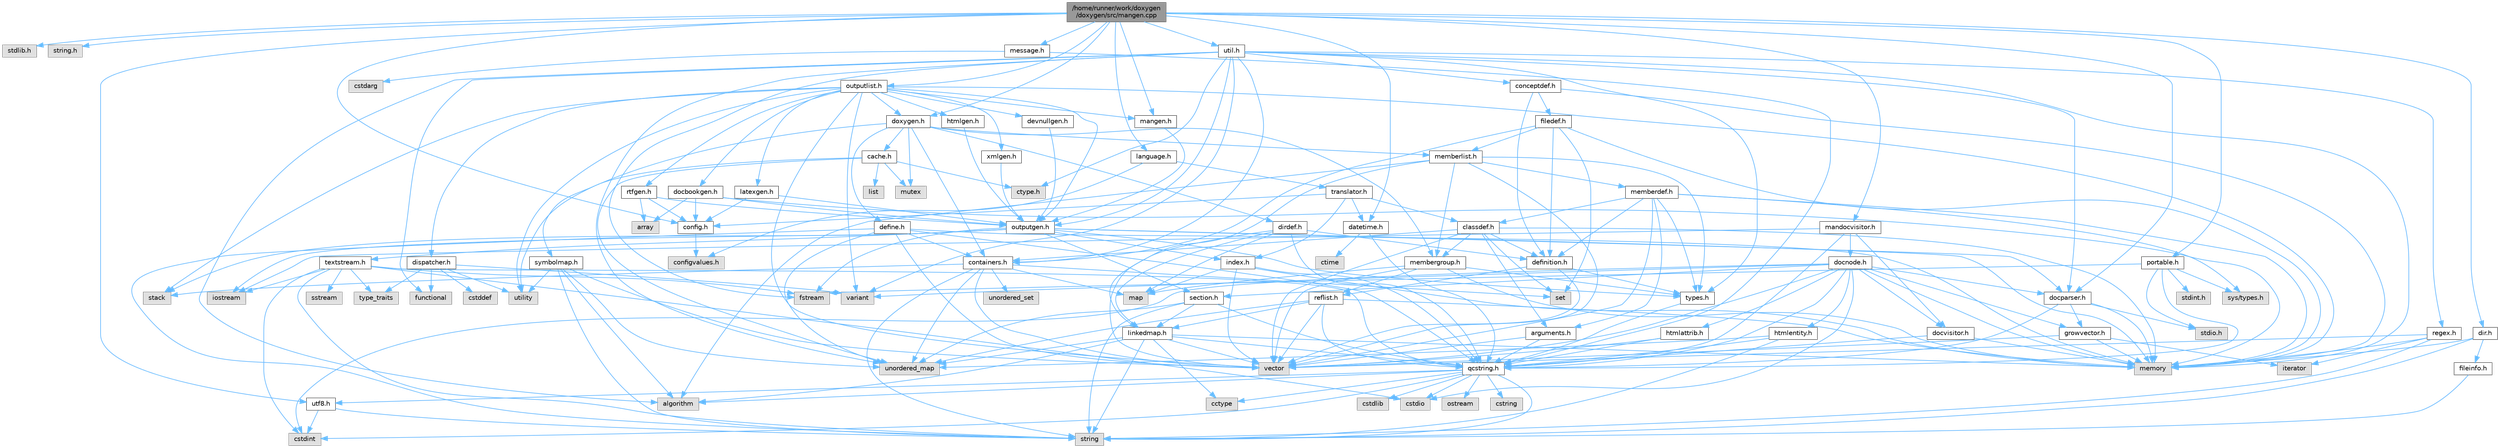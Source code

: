 digraph "/home/runner/work/doxygen/doxygen/src/mangen.cpp"
{
 // INTERACTIVE_SVG=YES
 // LATEX_PDF_SIZE
  bgcolor="transparent";
  edge [fontname=Helvetica,fontsize=10,labelfontname=Helvetica,labelfontsize=10];
  node [fontname=Helvetica,fontsize=10,shape=box,height=0.2,width=0.4];
  Node1 [id="Node000001",label="/home/runner/work/doxygen\l/doxygen/src/mangen.cpp",height=0.2,width=0.4,color="gray40", fillcolor="grey60", style="filled", fontcolor="black"];
  Node1 -> Node2 [id="edge1_Node000001_Node000002",color="steelblue1",style="solid"];
  Node2 [id="Node000002",label="stdlib.h",height=0.2,width=0.4,color="grey60", fillcolor="#E0E0E0", style="filled"];
  Node1 -> Node3 [id="edge2_Node000001_Node000003",color="steelblue1",style="solid"];
  Node3 [id="Node000003",label="string.h",height=0.2,width=0.4,color="grey60", fillcolor="#E0E0E0", style="filled"];
  Node1 -> Node4 [id="edge3_Node000001_Node000004",color="steelblue1",style="solid"];
  Node4 [id="Node000004",label="message.h",height=0.2,width=0.4,color="grey40", fillcolor="white", style="filled",URL="$d2/d0d/message_8h.html",tooltip=" "];
  Node4 -> Node5 [id="edge4_Node000004_Node000005",color="steelblue1",style="solid"];
  Node5 [id="Node000005",label="cstdarg",height=0.2,width=0.4,color="grey60", fillcolor="#E0E0E0", style="filled"];
  Node4 -> Node6 [id="edge5_Node000004_Node000006",color="steelblue1",style="solid"];
  Node6 [id="Node000006",label="qcstring.h",height=0.2,width=0.4,color="grey40", fillcolor="white", style="filled",URL="$d7/d5c/qcstring_8h.html",tooltip=" "];
  Node6 -> Node7 [id="edge6_Node000006_Node000007",color="steelblue1",style="solid"];
  Node7 [id="Node000007",label="string",height=0.2,width=0.4,color="grey60", fillcolor="#E0E0E0", style="filled"];
  Node6 -> Node8 [id="edge7_Node000006_Node000008",color="steelblue1",style="solid"];
  Node8 [id="Node000008",label="algorithm",height=0.2,width=0.4,color="grey60", fillcolor="#E0E0E0", style="filled"];
  Node6 -> Node9 [id="edge8_Node000006_Node000009",color="steelblue1",style="solid"];
  Node9 [id="Node000009",label="cctype",height=0.2,width=0.4,color="grey60", fillcolor="#E0E0E0", style="filled"];
  Node6 -> Node10 [id="edge9_Node000006_Node000010",color="steelblue1",style="solid"];
  Node10 [id="Node000010",label="cstring",height=0.2,width=0.4,color="grey60", fillcolor="#E0E0E0", style="filled"];
  Node6 -> Node11 [id="edge10_Node000006_Node000011",color="steelblue1",style="solid"];
  Node11 [id="Node000011",label="cstdio",height=0.2,width=0.4,color="grey60", fillcolor="#E0E0E0", style="filled"];
  Node6 -> Node12 [id="edge11_Node000006_Node000012",color="steelblue1",style="solid"];
  Node12 [id="Node000012",label="cstdlib",height=0.2,width=0.4,color="grey60", fillcolor="#E0E0E0", style="filled"];
  Node6 -> Node13 [id="edge12_Node000006_Node000013",color="steelblue1",style="solid"];
  Node13 [id="Node000013",label="cstdint",height=0.2,width=0.4,color="grey60", fillcolor="#E0E0E0", style="filled"];
  Node6 -> Node14 [id="edge13_Node000006_Node000014",color="steelblue1",style="solid"];
  Node14 [id="Node000014",label="ostream",height=0.2,width=0.4,color="grey60", fillcolor="#E0E0E0", style="filled"];
  Node6 -> Node15 [id="edge14_Node000006_Node000015",color="steelblue1",style="solid"];
  Node15 [id="Node000015",label="utf8.h",height=0.2,width=0.4,color="grey40", fillcolor="white", style="filled",URL="$db/d7c/utf8_8h.html",tooltip="Various UTF8 related helper functions."];
  Node15 -> Node13 [id="edge15_Node000015_Node000013",color="steelblue1",style="solid"];
  Node15 -> Node7 [id="edge16_Node000015_Node000007",color="steelblue1",style="solid"];
  Node1 -> Node16 [id="edge17_Node000001_Node000016",color="steelblue1",style="solid"];
  Node16 [id="Node000016",label="mangen.h",height=0.2,width=0.4,color="grey40", fillcolor="white", style="filled",URL="$da/dc0/mangen_8h.html",tooltip=" "];
  Node16 -> Node17 [id="edge18_Node000016_Node000017",color="steelblue1",style="solid"];
  Node17 [id="Node000017",label="outputgen.h",height=0.2,width=0.4,color="grey40", fillcolor="white", style="filled",URL="$df/d06/outputgen_8h.html",tooltip=" "];
  Node17 -> Node18 [id="edge19_Node000017_Node000018",color="steelblue1",style="solid"];
  Node18 [id="Node000018",label="memory",height=0.2,width=0.4,color="grey60", fillcolor="#E0E0E0", style="filled"];
  Node17 -> Node19 [id="edge20_Node000017_Node000019",color="steelblue1",style="solid"];
  Node19 [id="Node000019",label="stack",height=0.2,width=0.4,color="grey60", fillcolor="#E0E0E0", style="filled"];
  Node17 -> Node20 [id="edge21_Node000017_Node000020",color="steelblue1",style="solid"];
  Node20 [id="Node000020",label="iostream",height=0.2,width=0.4,color="grey60", fillcolor="#E0E0E0", style="filled"];
  Node17 -> Node21 [id="edge22_Node000017_Node000021",color="steelblue1",style="solid"];
  Node21 [id="Node000021",label="fstream",height=0.2,width=0.4,color="grey60", fillcolor="#E0E0E0", style="filled"];
  Node17 -> Node22 [id="edge23_Node000017_Node000022",color="steelblue1",style="solid"];
  Node22 [id="Node000022",label="types.h",height=0.2,width=0.4,color="grey40", fillcolor="white", style="filled",URL="$d9/d49/types_8h.html",tooltip="This file contains a number of basic enums and types."];
  Node22 -> Node6 [id="edge24_Node000022_Node000006",color="steelblue1",style="solid"];
  Node17 -> Node23 [id="edge25_Node000017_Node000023",color="steelblue1",style="solid"];
  Node23 [id="Node000023",label="index.h",height=0.2,width=0.4,color="grey40", fillcolor="white", style="filled",URL="$d1/db5/index_8h.html",tooltip=" "];
  Node23 -> Node18 [id="edge26_Node000023_Node000018",color="steelblue1",style="solid"];
  Node23 -> Node24 [id="edge27_Node000023_Node000024",color="steelblue1",style="solid"];
  Node24 [id="Node000024",label="vector",height=0.2,width=0.4,color="grey60", fillcolor="#E0E0E0", style="filled"];
  Node23 -> Node25 [id="edge28_Node000023_Node000025",color="steelblue1",style="solid"];
  Node25 [id="Node000025",label="map",height=0.2,width=0.4,color="grey60", fillcolor="#E0E0E0", style="filled"];
  Node23 -> Node6 [id="edge29_Node000023_Node000006",color="steelblue1",style="solid"];
  Node17 -> Node26 [id="edge30_Node000017_Node000026",color="steelblue1",style="solid"];
  Node26 [id="Node000026",label="section.h",height=0.2,width=0.4,color="grey40", fillcolor="white", style="filled",URL="$d1/d2a/section_8h.html",tooltip=" "];
  Node26 -> Node7 [id="edge31_Node000026_Node000007",color="steelblue1",style="solid"];
  Node26 -> Node27 [id="edge32_Node000026_Node000027",color="steelblue1",style="solid"];
  Node27 [id="Node000027",label="unordered_map",height=0.2,width=0.4,color="grey60", fillcolor="#E0E0E0", style="filled"];
  Node26 -> Node6 [id="edge33_Node000026_Node000006",color="steelblue1",style="solid"];
  Node26 -> Node28 [id="edge34_Node000026_Node000028",color="steelblue1",style="solid"];
  Node28 [id="Node000028",label="linkedmap.h",height=0.2,width=0.4,color="grey40", fillcolor="white", style="filled",URL="$da/de1/linkedmap_8h.html",tooltip=" "];
  Node28 -> Node27 [id="edge35_Node000028_Node000027",color="steelblue1",style="solid"];
  Node28 -> Node24 [id="edge36_Node000028_Node000024",color="steelblue1",style="solid"];
  Node28 -> Node18 [id="edge37_Node000028_Node000018",color="steelblue1",style="solid"];
  Node28 -> Node7 [id="edge38_Node000028_Node000007",color="steelblue1",style="solid"];
  Node28 -> Node8 [id="edge39_Node000028_Node000008",color="steelblue1",style="solid"];
  Node28 -> Node9 [id="edge40_Node000028_Node000009",color="steelblue1",style="solid"];
  Node28 -> Node6 [id="edge41_Node000028_Node000006",color="steelblue1",style="solid"];
  Node17 -> Node29 [id="edge42_Node000017_Node000029",color="steelblue1",style="solid"];
  Node29 [id="Node000029",label="textstream.h",height=0.2,width=0.4,color="grey40", fillcolor="white", style="filled",URL="$d4/d7d/textstream_8h.html",tooltip=" "];
  Node29 -> Node7 [id="edge43_Node000029_Node000007",color="steelblue1",style="solid"];
  Node29 -> Node20 [id="edge44_Node000029_Node000020",color="steelblue1",style="solid"];
  Node29 -> Node30 [id="edge45_Node000029_Node000030",color="steelblue1",style="solid"];
  Node30 [id="Node000030",label="sstream",height=0.2,width=0.4,color="grey60", fillcolor="#E0E0E0", style="filled"];
  Node29 -> Node13 [id="edge46_Node000029_Node000013",color="steelblue1",style="solid"];
  Node29 -> Node11 [id="edge47_Node000029_Node000011",color="steelblue1",style="solid"];
  Node29 -> Node21 [id="edge48_Node000029_Node000021",color="steelblue1",style="solid"];
  Node29 -> Node31 [id="edge49_Node000029_Node000031",color="steelblue1",style="solid"];
  Node31 [id="Node000031",label="type_traits",height=0.2,width=0.4,color="grey60", fillcolor="#E0E0E0", style="filled"];
  Node29 -> Node6 [id="edge50_Node000029_Node000006",color="steelblue1",style="solid"];
  Node17 -> Node32 [id="edge51_Node000017_Node000032",color="steelblue1",style="solid"];
  Node32 [id="Node000032",label="docparser.h",height=0.2,width=0.4,color="grey40", fillcolor="white", style="filled",URL="$de/d9c/docparser_8h.html",tooltip=" "];
  Node32 -> Node33 [id="edge52_Node000032_Node000033",color="steelblue1",style="solid"];
  Node33 [id="Node000033",label="stdio.h",height=0.2,width=0.4,color="grey60", fillcolor="#E0E0E0", style="filled"];
  Node32 -> Node18 [id="edge53_Node000032_Node000018",color="steelblue1",style="solid"];
  Node32 -> Node6 [id="edge54_Node000032_Node000006",color="steelblue1",style="solid"];
  Node32 -> Node34 [id="edge55_Node000032_Node000034",color="steelblue1",style="solid"];
  Node34 [id="Node000034",label="growvector.h",height=0.2,width=0.4,color="grey40", fillcolor="white", style="filled",URL="$d7/d50/growvector_8h.html",tooltip=" "];
  Node34 -> Node24 [id="edge56_Node000034_Node000024",color="steelblue1",style="solid"];
  Node34 -> Node18 [id="edge57_Node000034_Node000018",color="steelblue1",style="solid"];
  Node34 -> Node35 [id="edge58_Node000034_Node000035",color="steelblue1",style="solid"];
  Node35 [id="Node000035",label="iterator",height=0.2,width=0.4,color="grey60", fillcolor="#E0E0E0", style="filled"];
  Node1 -> Node36 [id="edge59_Node000001_Node000036",color="steelblue1",style="solid"];
  Node36 [id="Node000036",label="config.h",height=0.2,width=0.4,color="grey40", fillcolor="white", style="filled",URL="$db/d16/config_8h.html",tooltip=" "];
  Node36 -> Node37 [id="edge60_Node000036_Node000037",color="steelblue1",style="solid"];
  Node37 [id="Node000037",label="configvalues.h",height=0.2,width=0.4,color="grey60", fillcolor="#E0E0E0", style="filled"];
  Node1 -> Node38 [id="edge61_Node000001_Node000038",color="steelblue1",style="solid"];
  Node38 [id="Node000038",label="util.h",height=0.2,width=0.4,color="grey40", fillcolor="white", style="filled",URL="$d8/d3c/util_8h.html",tooltip="A bunch of utility functions."];
  Node38 -> Node18 [id="edge62_Node000038_Node000018",color="steelblue1",style="solid"];
  Node38 -> Node27 [id="edge63_Node000038_Node000027",color="steelblue1",style="solid"];
  Node38 -> Node8 [id="edge64_Node000038_Node000008",color="steelblue1",style="solid"];
  Node38 -> Node39 [id="edge65_Node000038_Node000039",color="steelblue1",style="solid"];
  Node39 [id="Node000039",label="functional",height=0.2,width=0.4,color="grey60", fillcolor="#E0E0E0", style="filled"];
  Node38 -> Node21 [id="edge66_Node000038_Node000021",color="steelblue1",style="solid"];
  Node38 -> Node40 [id="edge67_Node000038_Node000040",color="steelblue1",style="solid"];
  Node40 [id="Node000040",label="variant",height=0.2,width=0.4,color="grey60", fillcolor="#E0E0E0", style="filled"];
  Node38 -> Node41 [id="edge68_Node000038_Node000041",color="steelblue1",style="solid"];
  Node41 [id="Node000041",label="ctype.h",height=0.2,width=0.4,color="grey60", fillcolor="#E0E0E0", style="filled"];
  Node38 -> Node22 [id="edge69_Node000038_Node000022",color="steelblue1",style="solid"];
  Node38 -> Node32 [id="edge70_Node000038_Node000032",color="steelblue1",style="solid"];
  Node38 -> Node42 [id="edge71_Node000038_Node000042",color="steelblue1",style="solid"];
  Node42 [id="Node000042",label="containers.h",height=0.2,width=0.4,color="grey40", fillcolor="white", style="filled",URL="$d5/d75/containers_8h.html",tooltip=" "];
  Node42 -> Node24 [id="edge72_Node000042_Node000024",color="steelblue1",style="solid"];
  Node42 -> Node7 [id="edge73_Node000042_Node000007",color="steelblue1",style="solid"];
  Node42 -> Node43 [id="edge74_Node000042_Node000043",color="steelblue1",style="solid"];
  Node43 [id="Node000043",label="set",height=0.2,width=0.4,color="grey60", fillcolor="#E0E0E0", style="filled"];
  Node42 -> Node25 [id="edge75_Node000042_Node000025",color="steelblue1",style="solid"];
  Node42 -> Node44 [id="edge76_Node000042_Node000044",color="steelblue1",style="solid"];
  Node44 [id="Node000044",label="unordered_set",height=0.2,width=0.4,color="grey60", fillcolor="#E0E0E0", style="filled"];
  Node42 -> Node27 [id="edge77_Node000042_Node000027",color="steelblue1",style="solid"];
  Node42 -> Node19 [id="edge78_Node000042_Node000019",color="steelblue1",style="solid"];
  Node38 -> Node17 [id="edge79_Node000038_Node000017",color="steelblue1",style="solid"];
  Node38 -> Node45 [id="edge80_Node000038_Node000045",color="steelblue1",style="solid"];
  Node45 [id="Node000045",label="regex.h",height=0.2,width=0.4,color="grey40", fillcolor="white", style="filled",URL="$d1/d21/regex_8h.html",tooltip=" "];
  Node45 -> Node18 [id="edge81_Node000045_Node000018",color="steelblue1",style="solid"];
  Node45 -> Node7 [id="edge82_Node000045_Node000007",color="steelblue1",style="solid"];
  Node45 -> Node24 [id="edge83_Node000045_Node000024",color="steelblue1",style="solid"];
  Node45 -> Node35 [id="edge84_Node000045_Node000035",color="steelblue1",style="solid"];
  Node38 -> Node46 [id="edge85_Node000038_Node000046",color="steelblue1",style="solid"];
  Node46 [id="Node000046",label="conceptdef.h",height=0.2,width=0.4,color="grey40", fillcolor="white", style="filled",URL="$da/df1/conceptdef_8h.html",tooltip=" "];
  Node46 -> Node18 [id="edge86_Node000046_Node000018",color="steelblue1",style="solid"];
  Node46 -> Node47 [id="edge87_Node000046_Node000047",color="steelblue1",style="solid"];
  Node47 [id="Node000047",label="definition.h",height=0.2,width=0.4,color="grey40", fillcolor="white", style="filled",URL="$df/da1/definition_8h.html",tooltip=" "];
  Node47 -> Node24 [id="edge88_Node000047_Node000024",color="steelblue1",style="solid"];
  Node47 -> Node22 [id="edge89_Node000047_Node000022",color="steelblue1",style="solid"];
  Node47 -> Node48 [id="edge90_Node000047_Node000048",color="steelblue1",style="solid"];
  Node48 [id="Node000048",label="reflist.h",height=0.2,width=0.4,color="grey40", fillcolor="white", style="filled",URL="$d1/d02/reflist_8h.html",tooltip=" "];
  Node48 -> Node24 [id="edge91_Node000048_Node000024",color="steelblue1",style="solid"];
  Node48 -> Node27 [id="edge92_Node000048_Node000027",color="steelblue1",style="solid"];
  Node48 -> Node18 [id="edge93_Node000048_Node000018",color="steelblue1",style="solid"];
  Node48 -> Node6 [id="edge94_Node000048_Node000006",color="steelblue1",style="solid"];
  Node48 -> Node28 [id="edge95_Node000048_Node000028",color="steelblue1",style="solid"];
  Node46 -> Node49 [id="edge96_Node000046_Node000049",color="steelblue1",style="solid"];
  Node49 [id="Node000049",label="filedef.h",height=0.2,width=0.4,color="grey40", fillcolor="white", style="filled",URL="$d4/d3a/filedef_8h.html",tooltip=" "];
  Node49 -> Node18 [id="edge97_Node000049_Node000018",color="steelblue1",style="solid"];
  Node49 -> Node43 [id="edge98_Node000049_Node000043",color="steelblue1",style="solid"];
  Node49 -> Node47 [id="edge99_Node000049_Node000047",color="steelblue1",style="solid"];
  Node49 -> Node50 [id="edge100_Node000049_Node000050",color="steelblue1",style="solid"];
  Node50 [id="Node000050",label="memberlist.h",height=0.2,width=0.4,color="grey40", fillcolor="white", style="filled",URL="$dd/d78/memberlist_8h.html",tooltip=" "];
  Node50 -> Node24 [id="edge101_Node000050_Node000024",color="steelblue1",style="solid"];
  Node50 -> Node8 [id="edge102_Node000050_Node000008",color="steelblue1",style="solid"];
  Node50 -> Node51 [id="edge103_Node000050_Node000051",color="steelblue1",style="solid"];
  Node51 [id="Node000051",label="memberdef.h",height=0.2,width=0.4,color="grey40", fillcolor="white", style="filled",URL="$d4/d46/memberdef_8h.html",tooltip=" "];
  Node51 -> Node24 [id="edge104_Node000051_Node000024",color="steelblue1",style="solid"];
  Node51 -> Node18 [id="edge105_Node000051_Node000018",color="steelblue1",style="solid"];
  Node51 -> Node52 [id="edge106_Node000051_Node000052",color="steelblue1",style="solid"];
  Node52 [id="Node000052",label="sys/types.h",height=0.2,width=0.4,color="grey60", fillcolor="#E0E0E0", style="filled"];
  Node51 -> Node22 [id="edge107_Node000051_Node000022",color="steelblue1",style="solid"];
  Node51 -> Node47 [id="edge108_Node000051_Node000047",color="steelblue1",style="solid"];
  Node51 -> Node53 [id="edge109_Node000051_Node000053",color="steelblue1",style="solid"];
  Node53 [id="Node000053",label="arguments.h",height=0.2,width=0.4,color="grey40", fillcolor="white", style="filled",URL="$df/d9b/arguments_8h.html",tooltip=" "];
  Node53 -> Node24 [id="edge110_Node000053_Node000024",color="steelblue1",style="solid"];
  Node53 -> Node6 [id="edge111_Node000053_Node000006",color="steelblue1",style="solid"];
  Node51 -> Node54 [id="edge112_Node000051_Node000054",color="steelblue1",style="solid"];
  Node54 [id="Node000054",label="classdef.h",height=0.2,width=0.4,color="grey40", fillcolor="white", style="filled",URL="$d1/da6/classdef_8h.html",tooltip=" "];
  Node54 -> Node18 [id="edge113_Node000054_Node000018",color="steelblue1",style="solid"];
  Node54 -> Node24 [id="edge114_Node000054_Node000024",color="steelblue1",style="solid"];
  Node54 -> Node43 [id="edge115_Node000054_Node000043",color="steelblue1",style="solid"];
  Node54 -> Node42 [id="edge116_Node000054_Node000042",color="steelblue1",style="solid"];
  Node54 -> Node47 [id="edge117_Node000054_Node000047",color="steelblue1",style="solid"];
  Node54 -> Node53 [id="edge118_Node000054_Node000053",color="steelblue1",style="solid"];
  Node54 -> Node55 [id="edge119_Node000054_Node000055",color="steelblue1",style="solid"];
  Node55 [id="Node000055",label="membergroup.h",height=0.2,width=0.4,color="grey40", fillcolor="white", style="filled",URL="$d9/d11/membergroup_8h.html",tooltip=" "];
  Node55 -> Node24 [id="edge120_Node000055_Node000024",color="steelblue1",style="solid"];
  Node55 -> Node25 [id="edge121_Node000055_Node000025",color="steelblue1",style="solid"];
  Node55 -> Node18 [id="edge122_Node000055_Node000018",color="steelblue1",style="solid"];
  Node55 -> Node22 [id="edge123_Node000055_Node000022",color="steelblue1",style="solid"];
  Node55 -> Node48 [id="edge124_Node000055_Node000048",color="steelblue1",style="solid"];
  Node50 -> Node28 [id="edge125_Node000050_Node000028",color="steelblue1",style="solid"];
  Node50 -> Node22 [id="edge126_Node000050_Node000022",color="steelblue1",style="solid"];
  Node50 -> Node55 [id="edge127_Node000050_Node000055",color="steelblue1",style="solid"];
  Node49 -> Node42 [id="edge128_Node000049_Node000042",color="steelblue1",style="solid"];
  Node1 -> Node56 [id="edge129_Node000001_Node000056",color="steelblue1",style="solid"];
  Node56 [id="Node000056",label="doxygen.h",height=0.2,width=0.4,color="grey40", fillcolor="white", style="filled",URL="$d1/da1/doxygen_8h.html",tooltip=" "];
  Node56 -> Node57 [id="edge130_Node000056_Node000057",color="steelblue1",style="solid"];
  Node57 [id="Node000057",label="mutex",height=0.2,width=0.4,color="grey60", fillcolor="#E0E0E0", style="filled"];
  Node56 -> Node42 [id="edge131_Node000056_Node000042",color="steelblue1",style="solid"];
  Node56 -> Node55 [id="edge132_Node000056_Node000055",color="steelblue1",style="solid"];
  Node56 -> Node58 [id="edge133_Node000056_Node000058",color="steelblue1",style="solid"];
  Node58 [id="Node000058",label="dirdef.h",height=0.2,width=0.4,color="grey40", fillcolor="white", style="filled",URL="$d6/d15/dirdef_8h.html",tooltip=" "];
  Node58 -> Node24 [id="edge134_Node000058_Node000024",color="steelblue1",style="solid"];
  Node58 -> Node25 [id="edge135_Node000058_Node000025",color="steelblue1",style="solid"];
  Node58 -> Node6 [id="edge136_Node000058_Node000006",color="steelblue1",style="solid"];
  Node58 -> Node28 [id="edge137_Node000058_Node000028",color="steelblue1",style="solid"];
  Node58 -> Node47 [id="edge138_Node000058_Node000047",color="steelblue1",style="solid"];
  Node56 -> Node50 [id="edge139_Node000056_Node000050",color="steelblue1",style="solid"];
  Node56 -> Node59 [id="edge140_Node000056_Node000059",color="steelblue1",style="solid"];
  Node59 [id="Node000059",label="define.h",height=0.2,width=0.4,color="grey40", fillcolor="white", style="filled",URL="$df/d67/define_8h.html",tooltip=" "];
  Node59 -> Node24 [id="edge141_Node000059_Node000024",color="steelblue1",style="solid"];
  Node59 -> Node18 [id="edge142_Node000059_Node000018",color="steelblue1",style="solid"];
  Node59 -> Node7 [id="edge143_Node000059_Node000007",color="steelblue1",style="solid"];
  Node59 -> Node27 [id="edge144_Node000059_Node000027",color="steelblue1",style="solid"];
  Node59 -> Node6 [id="edge145_Node000059_Node000006",color="steelblue1",style="solid"];
  Node59 -> Node42 [id="edge146_Node000059_Node000042",color="steelblue1",style="solid"];
  Node56 -> Node60 [id="edge147_Node000056_Node000060",color="steelblue1",style="solid"];
  Node60 [id="Node000060",label="cache.h",height=0.2,width=0.4,color="grey40", fillcolor="white", style="filled",URL="$d3/d26/cache_8h.html",tooltip=" "];
  Node60 -> Node61 [id="edge148_Node000060_Node000061",color="steelblue1",style="solid"];
  Node61 [id="Node000061",label="list",height=0.2,width=0.4,color="grey60", fillcolor="#E0E0E0", style="filled"];
  Node60 -> Node27 [id="edge149_Node000060_Node000027",color="steelblue1",style="solid"];
  Node60 -> Node57 [id="edge150_Node000060_Node000057",color="steelblue1",style="solid"];
  Node60 -> Node62 [id="edge151_Node000060_Node000062",color="steelblue1",style="solid"];
  Node62 [id="Node000062",label="utility",height=0.2,width=0.4,color="grey60", fillcolor="#E0E0E0", style="filled"];
  Node60 -> Node41 [id="edge152_Node000060_Node000041",color="steelblue1",style="solid"];
  Node56 -> Node63 [id="edge153_Node000056_Node000063",color="steelblue1",style="solid"];
  Node63 [id="Node000063",label="symbolmap.h",height=0.2,width=0.4,color="grey40", fillcolor="white", style="filled",URL="$d7/ddd/symbolmap_8h.html",tooltip=" "];
  Node63 -> Node8 [id="edge154_Node000063_Node000008",color="steelblue1",style="solid"];
  Node63 -> Node27 [id="edge155_Node000063_Node000027",color="steelblue1",style="solid"];
  Node63 -> Node24 [id="edge156_Node000063_Node000024",color="steelblue1",style="solid"];
  Node63 -> Node7 [id="edge157_Node000063_Node000007",color="steelblue1",style="solid"];
  Node63 -> Node62 [id="edge158_Node000063_Node000062",color="steelblue1",style="solid"];
  Node1 -> Node32 [id="edge159_Node000001_Node000032",color="steelblue1",style="solid"];
  Node1 -> Node64 [id="edge160_Node000001_Node000064",color="steelblue1",style="solid"];
  Node64 [id="Node000064",label="mandocvisitor.h",height=0.2,width=0.4,color="grey40", fillcolor="white", style="filled",URL="$d6/d6e/mandocvisitor_8h.html",tooltip=" "];
  Node64 -> Node20 [id="edge161_Node000064_Node000020",color="steelblue1",style="solid"];
  Node64 -> Node6 [id="edge162_Node000064_Node000006",color="steelblue1",style="solid"];
  Node64 -> Node65 [id="edge163_Node000064_Node000065",color="steelblue1",style="solid"];
  Node65 [id="Node000065",label="docvisitor.h",height=0.2,width=0.4,color="grey40", fillcolor="white", style="filled",URL="$d2/d3c/docvisitor_8h.html",tooltip=" "];
  Node65 -> Node18 [id="edge164_Node000065_Node000018",color="steelblue1",style="solid"];
  Node65 -> Node6 [id="edge165_Node000065_Node000006",color="steelblue1",style="solid"];
  Node64 -> Node66 [id="edge166_Node000064_Node000066",color="steelblue1",style="solid"];
  Node66 [id="Node000066",label="docnode.h",height=0.2,width=0.4,color="grey40", fillcolor="white", style="filled",URL="$de/d2b/docnode_8h.html",tooltip=" "];
  Node66 -> Node11 [id="edge167_Node000066_Node000011",color="steelblue1",style="solid"];
  Node66 -> Node13 [id="edge168_Node000066_Node000013",color="steelblue1",style="solid"];
  Node66 -> Node24 [id="edge169_Node000066_Node000024",color="steelblue1",style="solid"];
  Node66 -> Node18 [id="edge170_Node000066_Node000018",color="steelblue1",style="solid"];
  Node66 -> Node40 [id="edge171_Node000066_Node000040",color="steelblue1",style="solid"];
  Node66 -> Node6 [id="edge172_Node000066_Node000006",color="steelblue1",style="solid"];
  Node66 -> Node65 [id="edge173_Node000066_Node000065",color="steelblue1",style="solid"];
  Node66 -> Node32 [id="edge174_Node000066_Node000032",color="steelblue1",style="solid"];
  Node66 -> Node67 [id="edge175_Node000066_Node000067",color="steelblue1",style="solid"];
  Node67 [id="Node000067",label="htmlattrib.h",height=0.2,width=0.4,color="grey40", fillcolor="white", style="filled",URL="$d0/d73/htmlattrib_8h.html",tooltip=" "];
  Node67 -> Node24 [id="edge176_Node000067_Node000024",color="steelblue1",style="solid"];
  Node67 -> Node6 [id="edge177_Node000067_Node000006",color="steelblue1",style="solid"];
  Node66 -> Node68 [id="edge178_Node000066_Node000068",color="steelblue1",style="solid"];
  Node68 [id="Node000068",label="htmlentity.h",height=0.2,width=0.4,color="grey40", fillcolor="white", style="filled",URL="$db/dc6/htmlentity_8h.html",tooltip=" "];
  Node68 -> Node27 [id="edge179_Node000068_Node000027",color="steelblue1",style="solid"];
  Node68 -> Node7 [id="edge180_Node000068_Node000007",color="steelblue1",style="solid"];
  Node68 -> Node6 [id="edge181_Node000068_Node000006",color="steelblue1",style="solid"];
  Node66 -> Node34 [id="edge182_Node000066_Node000034",color="steelblue1",style="solid"];
  Node66 -> Node26 [id="edge183_Node000066_Node000026",color="steelblue1",style="solid"];
  Node1 -> Node69 [id="edge184_Node000001_Node000069",color="steelblue1",style="solid"];
  Node69 [id="Node000069",label="language.h",height=0.2,width=0.4,color="grey40", fillcolor="white", style="filled",URL="$d8/dce/language_8h.html",tooltip=" "];
  Node69 -> Node70 [id="edge185_Node000069_Node000070",color="steelblue1",style="solid"];
  Node70 [id="Node000070",label="translator.h",height=0.2,width=0.4,color="grey40", fillcolor="white", style="filled",URL="$d9/df1/translator_8h.html",tooltip=" "];
  Node70 -> Node54 [id="edge186_Node000070_Node000054",color="steelblue1",style="solid"];
  Node70 -> Node36 [id="edge187_Node000070_Node000036",color="steelblue1",style="solid"];
  Node70 -> Node71 [id="edge188_Node000070_Node000071",color="steelblue1",style="solid"];
  Node71 [id="Node000071",label="datetime.h",height=0.2,width=0.4,color="grey40", fillcolor="white", style="filled",URL="$de/d1b/datetime_8h.html",tooltip=" "];
  Node71 -> Node72 [id="edge189_Node000071_Node000072",color="steelblue1",style="solid"];
  Node72 [id="Node000072",label="ctime",height=0.2,width=0.4,color="grey60", fillcolor="#E0E0E0", style="filled"];
  Node71 -> Node6 [id="edge190_Node000071_Node000006",color="steelblue1",style="solid"];
  Node70 -> Node23 [id="edge191_Node000070_Node000023",color="steelblue1",style="solid"];
  Node69 -> Node37 [id="edge192_Node000069_Node000037",color="steelblue1",style="solid"];
  Node1 -> Node73 [id="edge193_Node000001_Node000073",color="steelblue1",style="solid"];
  Node73 [id="Node000073",label="dir.h",height=0.2,width=0.4,color="grey40", fillcolor="white", style="filled",URL="$df/d9c/dir_8h.html",tooltip=" "];
  Node73 -> Node7 [id="edge194_Node000073_Node000007",color="steelblue1",style="solid"];
  Node73 -> Node18 [id="edge195_Node000073_Node000018",color="steelblue1",style="solid"];
  Node73 -> Node74 [id="edge196_Node000073_Node000074",color="steelblue1",style="solid"];
  Node74 [id="Node000074",label="fileinfo.h",height=0.2,width=0.4,color="grey40", fillcolor="white", style="filled",URL="$df/d45/fileinfo_8h.html",tooltip=" "];
  Node74 -> Node7 [id="edge197_Node000074_Node000007",color="steelblue1",style="solid"];
  Node1 -> Node15 [id="edge198_Node000001_Node000015",color="steelblue1",style="solid"];
  Node1 -> Node71 [id="edge199_Node000001_Node000071",color="steelblue1",style="solid"];
  Node1 -> Node75 [id="edge200_Node000001_Node000075",color="steelblue1",style="solid"];
  Node75 [id="Node000075",label="portable.h",height=0.2,width=0.4,color="grey40", fillcolor="white", style="filled",URL="$d2/de2/portable_8h.html",tooltip="Portable versions of functions that are platform dependent."];
  Node75 -> Node33 [id="edge201_Node000075_Node000033",color="steelblue1",style="solid"];
  Node75 -> Node52 [id="edge202_Node000075_Node000052",color="steelblue1",style="solid"];
  Node75 -> Node76 [id="edge203_Node000075_Node000076",color="steelblue1",style="solid"];
  Node76 [id="Node000076",label="stdint.h",height=0.2,width=0.4,color="grey60", fillcolor="#E0E0E0", style="filled"];
  Node75 -> Node21 [id="edge204_Node000075_Node000021",color="steelblue1",style="solid"];
  Node75 -> Node6 [id="edge205_Node000075_Node000006",color="steelblue1",style="solid"];
  Node1 -> Node77 [id="edge206_Node000001_Node000077",color="steelblue1",style="solid"];
  Node77 [id="Node000077",label="outputlist.h",height=0.2,width=0.4,color="grey40", fillcolor="white", style="filled",URL="$d2/db9/outputlist_8h.html",tooltip=" "];
  Node77 -> Node62 [id="edge207_Node000077_Node000062",color="steelblue1",style="solid"];
  Node77 -> Node24 [id="edge208_Node000077_Node000024",color="steelblue1",style="solid"];
  Node77 -> Node18 [id="edge209_Node000077_Node000018",color="steelblue1",style="solid"];
  Node77 -> Node40 [id="edge210_Node000077_Node000040",color="steelblue1",style="solid"];
  Node77 -> Node19 [id="edge211_Node000077_Node000019",color="steelblue1",style="solid"];
  Node77 -> Node17 [id="edge212_Node000077_Node000017",color="steelblue1",style="solid"];
  Node77 -> Node56 [id="edge213_Node000077_Node000056",color="steelblue1",style="solid"];
  Node77 -> Node78 [id="edge214_Node000077_Node000078",color="steelblue1",style="solid"];
  Node78 [id="Node000078",label="dispatcher.h",height=0.2,width=0.4,color="grey40", fillcolor="white", style="filled",URL="$da/d73/dispatcher_8h.html",tooltip=" "];
  Node78 -> Node79 [id="edge215_Node000078_Node000079",color="steelblue1",style="solid"];
  Node79 [id="Node000079",label="cstddef",height=0.2,width=0.4,color="grey60", fillcolor="#E0E0E0", style="filled"];
  Node78 -> Node62 [id="edge216_Node000078_Node000062",color="steelblue1",style="solid"];
  Node78 -> Node39 [id="edge217_Node000078_Node000039",color="steelblue1",style="solid"];
  Node78 -> Node40 [id="edge218_Node000078_Node000040",color="steelblue1",style="solid"];
  Node78 -> Node31 [id="edge219_Node000078_Node000031",color="steelblue1",style="solid"];
  Node77 -> Node80 [id="edge220_Node000077_Node000080",color="steelblue1",style="solid"];
  Node80 [id="Node000080",label="htmlgen.h",height=0.2,width=0.4,color="grey40", fillcolor="white", style="filled",URL="$d8/d56/htmlgen_8h.html",tooltip=" "];
  Node80 -> Node17 [id="edge221_Node000080_Node000017",color="steelblue1",style="solid"];
  Node77 -> Node81 [id="edge222_Node000077_Node000081",color="steelblue1",style="solid"];
  Node81 [id="Node000081",label="latexgen.h",height=0.2,width=0.4,color="grey40", fillcolor="white", style="filled",URL="$d6/d9c/latexgen_8h.html",tooltip=" "];
  Node81 -> Node36 [id="edge223_Node000081_Node000036",color="steelblue1",style="solid"];
  Node81 -> Node17 [id="edge224_Node000081_Node000017",color="steelblue1",style="solid"];
  Node77 -> Node82 [id="edge225_Node000077_Node000082",color="steelblue1",style="solid"];
  Node82 [id="Node000082",label="rtfgen.h",height=0.2,width=0.4,color="grey40", fillcolor="white", style="filled",URL="$d4/daa/rtfgen_8h.html",tooltip=" "];
  Node82 -> Node83 [id="edge226_Node000082_Node000083",color="steelblue1",style="solid"];
  Node83 [id="Node000083",label="array",height=0.2,width=0.4,color="grey60", fillcolor="#E0E0E0", style="filled"];
  Node82 -> Node36 [id="edge227_Node000082_Node000036",color="steelblue1",style="solid"];
  Node82 -> Node17 [id="edge228_Node000082_Node000017",color="steelblue1",style="solid"];
  Node77 -> Node16 [id="edge229_Node000077_Node000016",color="steelblue1",style="solid"];
  Node77 -> Node84 [id="edge230_Node000077_Node000084",color="steelblue1",style="solid"];
  Node84 [id="Node000084",label="docbookgen.h",height=0.2,width=0.4,color="grey40", fillcolor="white", style="filled",URL="$de/dea/docbookgen_8h.html",tooltip=" "];
  Node84 -> Node18 [id="edge231_Node000084_Node000018",color="steelblue1",style="solid"];
  Node84 -> Node83 [id="edge232_Node000084_Node000083",color="steelblue1",style="solid"];
  Node84 -> Node36 [id="edge233_Node000084_Node000036",color="steelblue1",style="solid"];
  Node84 -> Node17 [id="edge234_Node000084_Node000017",color="steelblue1",style="solid"];
  Node77 -> Node85 [id="edge235_Node000077_Node000085",color="steelblue1",style="solid"];
  Node85 [id="Node000085",label="xmlgen.h",height=0.2,width=0.4,color="grey40", fillcolor="white", style="filled",URL="$d9/d67/xmlgen_8h.html",tooltip=" "];
  Node85 -> Node17 [id="edge236_Node000085_Node000017",color="steelblue1",style="solid"];
  Node77 -> Node86 [id="edge237_Node000077_Node000086",color="steelblue1",style="solid"];
  Node86 [id="Node000086",label="devnullgen.h",height=0.2,width=0.4,color="grey40", fillcolor="white", style="filled",URL="$d8/de5/devnullgen_8h.html",tooltip=" "];
  Node86 -> Node17 [id="edge238_Node000086_Node000017",color="steelblue1",style="solid"];
}
